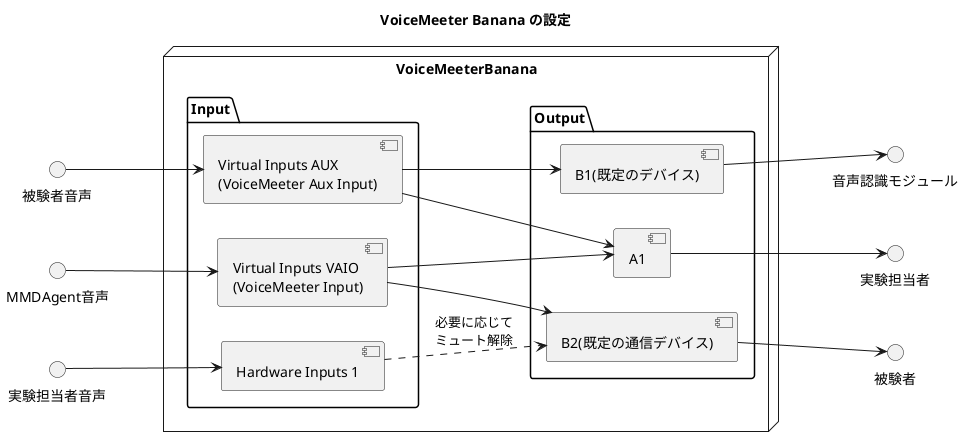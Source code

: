@startuml
title VoiceMeeter Banana の設定

node VoiceMeeterBanana {
    top to bottom direction
    package Output {
        left to right direction
        component A1
        component "B1(既定のデバイス)" as B1
        component "B2(既定の通信デバイス)" as B2
    }

    package Input {
        left to right direction
        component "Virtual Inputs AUX\n(VoiceMeeter Aux Input)" as VAI
        component "Virtual Inputs VAIO\n(VoiceMeeter Input)" as VI
        component "Hardware Inputs 1" as HW1
    }
}

left to right direction
interface 被験者音声 as subjectVoice
interface MMDAgent音声 as mmdAgentVoice
interface 実験担当者音声 as operatorVoice

interface 被験者 as subject
interface 音声認識モジュール as asr
interface 実験担当者 as operator


[subjectVoice] --> [VAI]
[mmdAgentVoice] --> [VI]
[operatorVoice] --> [HW1]

[VAI] --> [A1]
[VI] --> [A1]
[VAI] --> [B1]
[VI] --> [B2]
[HW1] ..> [B2] : 必要に応じて\nミュート解除

[A1] --> [operator]
[B1] --> [asr]
[B2] --> [subject]

@enduml